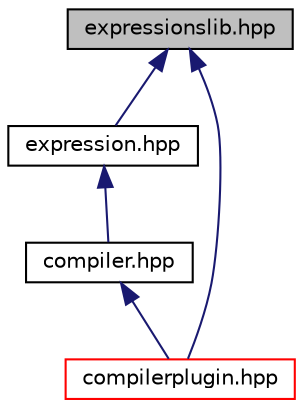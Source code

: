 digraph "expressionslib.hpp"
{
  edge [fontname="Helvetica",fontsize="10",labelfontname="Helvetica",labelfontsize="10"];
  node [fontname="Helvetica",fontsize="10",shape=record];
  Node5 [label="expressionslib.hpp",height=0.2,width=0.4,color="black", fillcolor="grey75", style="filled", fontcolor="black"];
  Node5 -> Node6 [dir="back",color="midnightblue",fontsize="10",style="solid",fontname="Helvetica"];
  Node6 [label="expression.hpp",height=0.2,width=0.4,color="black", fillcolor="white", style="filled",URL="$expression_8hpp_source.html"];
  Node6 -> Node7 [dir="back",color="midnightblue",fontsize="10",style="solid",fontname="Helvetica"];
  Node7 [label="compiler.hpp",height=0.2,width=0.4,color="black", fillcolor="white", style="filled",URL="$compiler_8hpp_source.html"];
  Node7 -> Node8 [dir="back",color="midnightblue",fontsize="10",style="solid",fontname="Helvetica"];
  Node8 [label="compilerplugin.hpp",height=0.2,width=0.4,color="red", fillcolor="white", style="filled",URL="$compilerplugin_8hpp_source.html"];
  Node5 -> Node8 [dir="back",color="midnightblue",fontsize="10",style="solid",fontname="Helvetica"];
}
